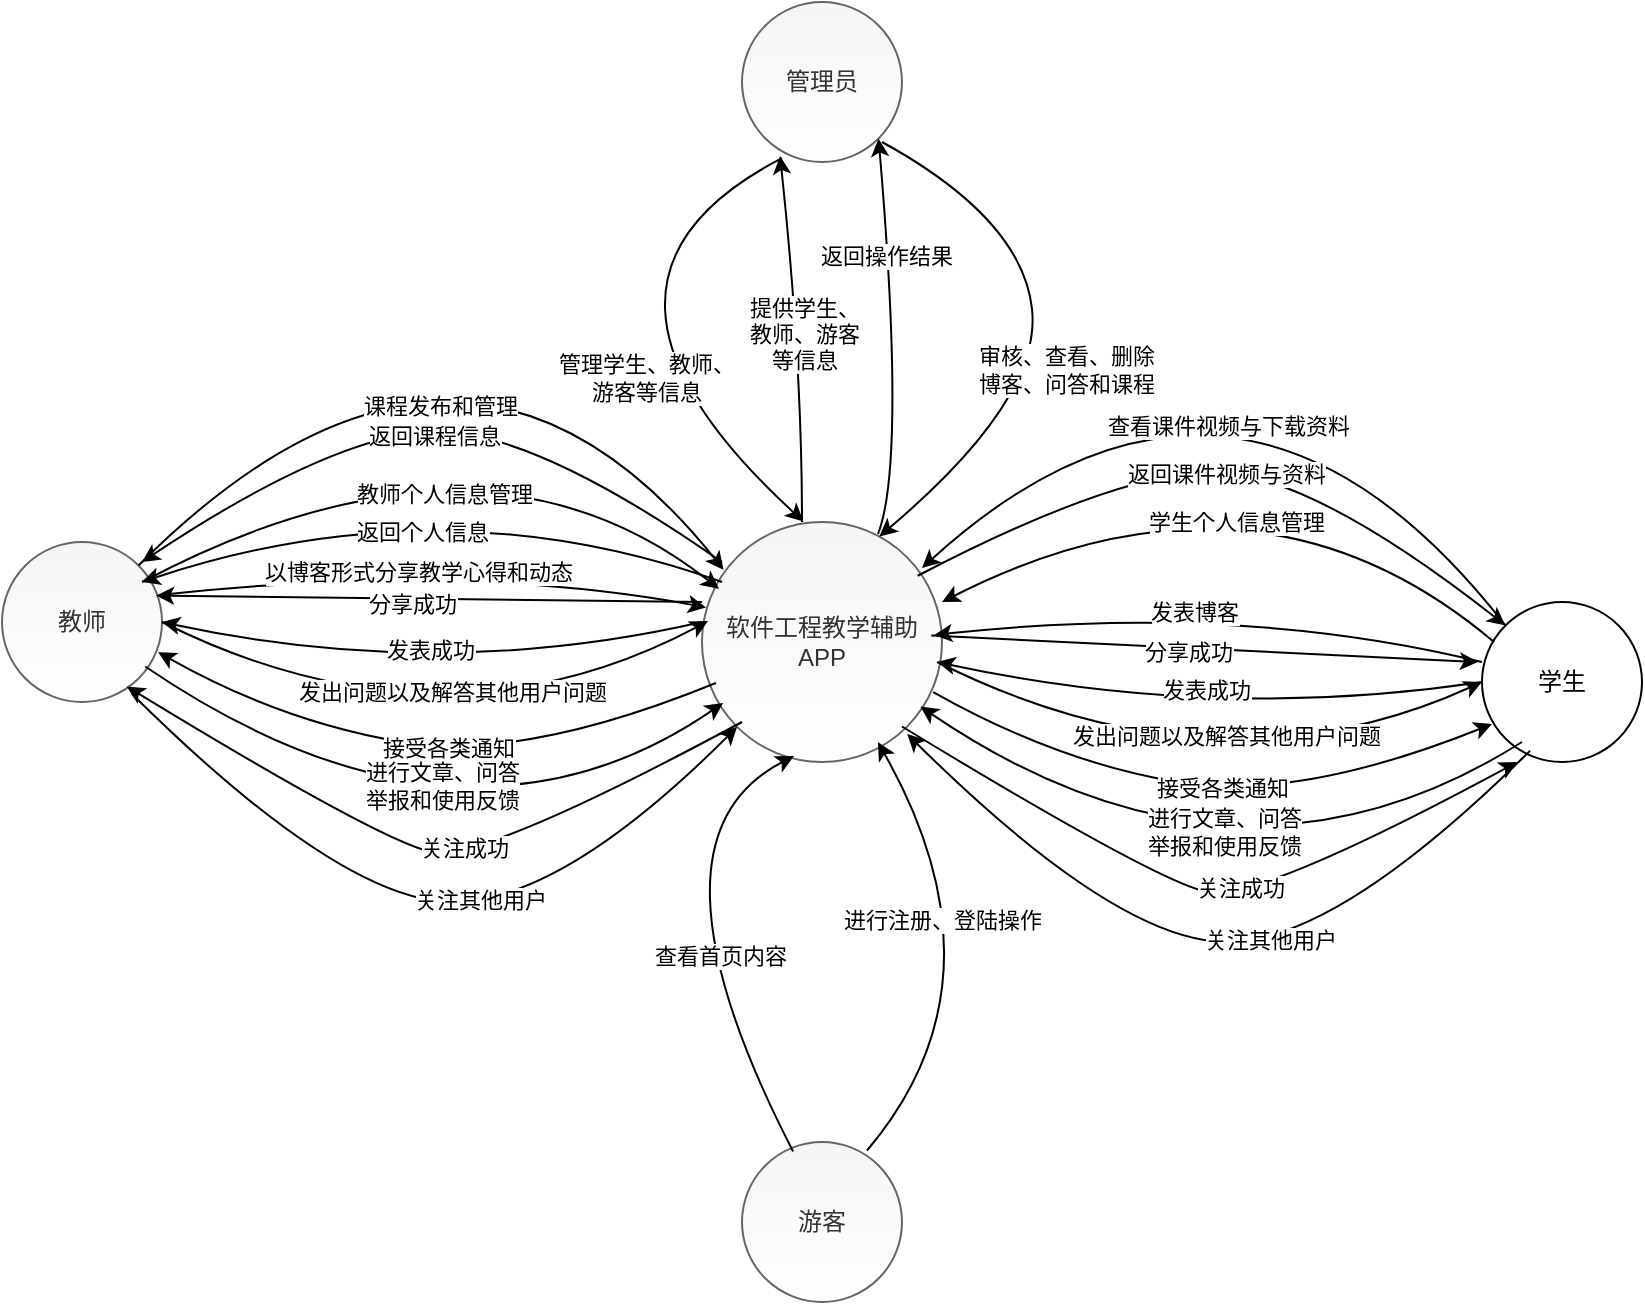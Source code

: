 <mxfile version="14.5.10" type="github">
  <diagram id="ENrdHGA6ciR_aMiSWiET" name="第 1 页">
    <mxGraphModel dx="1926" dy="683" grid="1" gridSize="10" guides="1" tooltips="1" connect="1" arrows="1" fold="1" page="1" pageScale="1" pageWidth="827" pageHeight="1169" math="0" shadow="0">
      <root>
        <mxCell id="0" />
        <mxCell id="1" parent="0" />
        <mxCell id="PPQkrluGTdYHS21OoN43-1" value="软件工程教学辅助APP" style="ellipse;whiteSpace=wrap;html=1;aspect=fixed;fillColor=#f5f5f5;strokeColor=#666666;fontColor=#333333;gradientColor=#ffffff;" vertex="1" parent="1">
          <mxGeometry x="260" y="270" width="120" height="120" as="geometry" />
        </mxCell>
        <mxCell id="PPQkrluGTdYHS21OoN43-2" value="管理员" style="ellipse;whiteSpace=wrap;html=1;aspect=fixed;fillColor=#f5f5f5;strokeColor=#666666;fontColor=#333333;gradientColor=#ffffff;" vertex="1" parent="1">
          <mxGeometry x="280" y="10" width="80" height="80" as="geometry" />
        </mxCell>
        <mxCell id="PPQkrluGTdYHS21OoN43-3" value="游客" style="ellipse;whiteSpace=wrap;html=1;aspect=fixed;fillColor=#f5f5f5;strokeColor=#666666;fontColor=#333333;gradientColor=#ffffff;" vertex="1" parent="1">
          <mxGeometry x="280" y="580" width="80" height="80" as="geometry" />
        </mxCell>
        <mxCell id="PPQkrluGTdYHS21OoN43-4" value="教师" style="ellipse;whiteSpace=wrap;html=1;aspect=fixed;fillColor=#f5f5f5;strokeColor=#666666;fontColor=#333333;gradientColor=#ffffff;" vertex="1" parent="1">
          <mxGeometry x="-90" y="280" width="80" height="80" as="geometry" />
        </mxCell>
        <mxCell id="PPQkrluGTdYHS21OoN43-5" value="学生" style="ellipse;whiteSpace=wrap;html=1;aspect=fixed;gradientColor=#ffffff;" vertex="1" parent="1">
          <mxGeometry x="650" y="310" width="80" height="80" as="geometry" />
        </mxCell>
        <mxCell id="PPQkrluGTdYHS21OoN43-15" value="" style="curved=1;endArrow=none;html=1;entryX=0.25;entryY=0.976;entryDx=0;entryDy=0;exitX=0.423;exitY=-0.002;exitDx=0;exitDy=0;exitPerimeter=0;endFill=0;startArrow=classic;startFill=1;entryPerimeter=0;" edge="1" parent="1" source="PPQkrluGTdYHS21OoN43-1" target="PPQkrluGTdYHS21OoN43-2">
          <mxGeometry width="50" height="50" relative="1" as="geometry">
            <mxPoint x="220" y="170" as="sourcePoint" />
            <mxPoint x="270" y="120" as="targetPoint" />
            <Array as="points">
              <mxPoint x="180" y="150" />
            </Array>
          </mxGeometry>
        </mxCell>
        <mxCell id="PPQkrluGTdYHS21OoN43-36" value="管理学生、教师、&lt;br&gt;游客等信息" style="edgeLabel;html=1;align=center;verticalAlign=middle;resizable=0;points=[];" vertex="1" connectable="0" parent="PPQkrluGTdYHS21OoN43-15">
          <mxGeometry x="-0.091" y="-14" relative="1" as="geometry">
            <mxPoint x="16" y="34" as="offset" />
          </mxGeometry>
        </mxCell>
        <mxCell id="PPQkrluGTdYHS21OoN43-16" value="" style="curved=1;endArrow=classic;html=1;entryX=0.238;entryY=0.963;entryDx=0;entryDy=0;entryPerimeter=0;" edge="1" parent="1" target="PPQkrluGTdYHS21OoN43-2">
          <mxGeometry width="50" height="50" relative="1" as="geometry">
            <mxPoint x="310" y="270" as="sourcePoint" />
            <mxPoint x="309" y="92" as="targetPoint" />
            <Array as="points">
              <mxPoint x="310" y="190" />
            </Array>
          </mxGeometry>
        </mxCell>
        <mxCell id="PPQkrluGTdYHS21OoN43-52" value="提供学生、&lt;br&gt;教师、游客&lt;br&gt;等信息" style="edgeLabel;html=1;align=center;verticalAlign=middle;resizable=0;points=[];" vertex="1" connectable="0" parent="PPQkrluGTdYHS21OoN43-16">
          <mxGeometry x="0.022" y="-2" relative="1" as="geometry">
            <mxPoint as="offset" />
          </mxGeometry>
        </mxCell>
        <mxCell id="PPQkrluGTdYHS21OoN43-17" value="" style="curved=1;endArrow=classic;html=1;entryX=0.071;entryY=0.279;entryDx=0;entryDy=0;entryPerimeter=0;" edge="1" parent="1" target="PPQkrluGTdYHS21OoN43-1">
          <mxGeometry width="50" height="50" relative="1" as="geometry">
            <mxPoint x="-20" y="300" as="sourcePoint" />
            <mxPoint x="150" y="310" as="targetPoint" />
            <Array as="points">
              <mxPoint x="150" y="210" />
            </Array>
          </mxGeometry>
        </mxCell>
        <mxCell id="PPQkrluGTdYHS21OoN43-56" value="教师个人信息管理" style="edgeLabel;html=1;align=center;verticalAlign=middle;resizable=0;points=[];" vertex="1" connectable="0" parent="PPQkrluGTdYHS21OoN43-17">
          <mxGeometry x="-0.102" y="-31" relative="1" as="geometry">
            <mxPoint as="offset" />
          </mxGeometry>
        </mxCell>
        <mxCell id="PPQkrluGTdYHS21OoN43-18" value="" style="curved=1;endArrow=classic;html=1;exitX=1;exitY=0;exitDx=0;exitDy=0;entryX=0.09;entryY=0.199;entryDx=0;entryDy=0;entryPerimeter=0;" edge="1" parent="1" source="PPQkrluGTdYHS21OoN43-4" target="PPQkrluGTdYHS21OoN43-1">
          <mxGeometry width="50" height="50" relative="1" as="geometry">
            <mxPoint x="40" y="270" as="sourcePoint" />
            <mxPoint x="270" y="300" as="targetPoint" />
            <Array as="points">
              <mxPoint x="140" y="130" />
            </Array>
          </mxGeometry>
        </mxCell>
        <mxCell id="PPQkrluGTdYHS21OoN43-41" value="课程发布和管理" style="edgeLabel;html=1;align=center;verticalAlign=middle;resizable=0;points=[];" vertex="1" connectable="0" parent="PPQkrluGTdYHS21OoN43-18">
          <mxGeometry x="-0.162" y="-29" relative="1" as="geometry">
            <mxPoint y="29" as="offset" />
          </mxGeometry>
        </mxCell>
        <mxCell id="PPQkrluGTdYHS21OoN43-19" value="" style="curved=1;endArrow=classic;html=1;exitX=0.981;exitY=0.331;exitDx=0;exitDy=0;exitPerimeter=0;entryX=0.017;entryY=0.356;entryDx=0;entryDy=0;entryPerimeter=0;" edge="1" parent="1" source="PPQkrluGTdYHS21OoN43-4" target="PPQkrluGTdYHS21OoN43-1">
          <mxGeometry width="50" height="50" relative="1" as="geometry">
            <mxPoint x="90" y="370" as="sourcePoint" />
            <mxPoint x="140" y="320" as="targetPoint" />
            <Array as="points">
              <mxPoint x="140" y="290" />
            </Array>
          </mxGeometry>
        </mxCell>
        <mxCell id="PPQkrluGTdYHS21OoN43-43" value="以博客形式分享教学心得和动态" style="edgeLabel;html=1;align=center;verticalAlign=middle;resizable=0;points=[];" vertex="1" connectable="0" parent="PPQkrluGTdYHS21OoN43-19">
          <mxGeometry x="-0.062" y="-2" relative="1" as="geometry">
            <mxPoint as="offset" />
          </mxGeometry>
        </mxCell>
        <mxCell id="PPQkrluGTdYHS21OoN43-20" value="" style="curved=1;endArrow=classic;html=1;entryX=0.025;entryY=0.413;entryDx=0;entryDy=0;entryPerimeter=0;" edge="1" parent="1" target="PPQkrluGTdYHS21OoN43-1">
          <mxGeometry width="50" height="50" relative="1" as="geometry">
            <mxPoint x="-10" y="320" as="sourcePoint" />
            <mxPoint x="180" y="330" as="targetPoint" />
            <Array as="points">
              <mxPoint x="130" y="390" />
            </Array>
          </mxGeometry>
        </mxCell>
        <mxCell id="PPQkrluGTdYHS21OoN43-61" value="发出问题以及解答其他用户问题" style="edgeLabel;html=1;align=center;verticalAlign=middle;resizable=0;points=[];" vertex="1" connectable="0" parent="PPQkrluGTdYHS21OoN43-20">
          <mxGeometry x="0.154" y="29" relative="1" as="geometry">
            <mxPoint as="offset" />
          </mxGeometry>
        </mxCell>
        <mxCell id="PPQkrluGTdYHS21OoN43-22" value="" style="curved=1;endArrow=none;html=1;exitX=0.975;exitY=0.688;exitDx=0;exitDy=0;exitPerimeter=0;entryX=0.058;entryY=0.671;entryDx=0;entryDy=0;entryPerimeter=0;startArrow=classic;startFill=1;endFill=0;" edge="1" parent="1" source="PPQkrluGTdYHS21OoN43-4" target="PPQkrluGTdYHS21OoN43-1">
          <mxGeometry width="50" height="50" relative="1" as="geometry">
            <mxPoint x="40" y="470" as="sourcePoint" />
            <mxPoint x="90" y="420" as="targetPoint" />
            <Array as="points">
              <mxPoint x="50" y="370" />
              <mxPoint x="170" y="390" />
            </Array>
          </mxGeometry>
        </mxCell>
        <mxCell id="PPQkrluGTdYHS21OoN43-46" value="接受各类通知" style="edgeLabel;html=1;align=center;verticalAlign=middle;resizable=0;points=[];" vertex="1" connectable="0" parent="PPQkrluGTdYHS21OoN43-22">
          <mxGeometry x="0.037" y="1" relative="1" as="geometry">
            <mxPoint as="offset" />
          </mxGeometry>
        </mxCell>
        <mxCell id="PPQkrluGTdYHS21OoN43-23" value="" style="curved=1;endArrow=classic;html=1;entryX=0.088;entryY=0.754;entryDx=0;entryDy=0;entryPerimeter=0;exitX=0.895;exitY=0.778;exitDx=0;exitDy=0;exitPerimeter=0;" edge="1" parent="1" source="PPQkrluGTdYHS21OoN43-4" target="PPQkrluGTdYHS21OoN43-1">
          <mxGeometry width="50" height="50" relative="1" as="geometry">
            <mxPoint x="-14" y="348" as="sourcePoint" />
            <mxPoint x="130" y="420" as="targetPoint" />
            <Array as="points">
              <mxPoint x="140" y="450" />
            </Array>
          </mxGeometry>
        </mxCell>
        <mxCell id="PPQkrluGTdYHS21OoN43-47" value="进行文章、问答&lt;br&gt;举报和使用反馈" style="edgeLabel;html=1;align=center;verticalAlign=middle;resizable=0;points=[];" vertex="1" connectable="0" parent="PPQkrluGTdYHS21OoN43-23">
          <mxGeometry x="-0.108" y="34" relative="1" as="geometry">
            <mxPoint as="offset" />
          </mxGeometry>
        </mxCell>
        <mxCell id="PPQkrluGTdYHS21OoN43-24" value="" style="curved=1;endArrow=classic;html=1;entryX=0;entryY=1;entryDx=0;entryDy=0;" edge="1" parent="1" target="PPQkrluGTdYHS21OoN43-1">
          <mxGeometry width="50" height="50" relative="1" as="geometry">
            <mxPoint x="-25" y="356" as="sourcePoint" />
            <mxPoint x="170" y="430" as="targetPoint" />
            <Array as="points">
              <mxPoint x="80" y="460" />
              <mxPoint x="190" y="460" />
            </Array>
          </mxGeometry>
        </mxCell>
        <mxCell id="PPQkrluGTdYHS21OoN43-48" value="关注其他用户" style="edgeLabel;html=1;align=center;verticalAlign=middle;resizable=0;points=[];" vertex="1" connectable="0" parent="PPQkrluGTdYHS21OoN43-24">
          <mxGeometry x="0.136" y="1" relative="1" as="geometry">
            <mxPoint as="offset" />
          </mxGeometry>
        </mxCell>
        <mxCell id="PPQkrluGTdYHS21OoN43-33" value="" style="curved=1;endArrow=classic;html=1;exitX=0.338;exitY=0.05;exitDx=0;exitDy=0;exitPerimeter=0;" edge="1" parent="1">
          <mxGeometry width="50" height="50" relative="1" as="geometry">
            <mxPoint x="305.56" y="584.72" as="sourcePoint" />
            <mxPoint x="306" y="387" as="targetPoint" />
            <Array as="points">
              <mxPoint x="225" y="428.72" />
            </Array>
          </mxGeometry>
        </mxCell>
        <mxCell id="PPQkrluGTdYHS21OoN43-39" value="查看首页内容" style="edgeLabel;html=1;align=center;verticalAlign=middle;resizable=0;points=[];" vertex="1" connectable="0" parent="PPQkrluGTdYHS21OoN43-33">
          <mxGeometry x="-0.215" y="-12" relative="1" as="geometry">
            <mxPoint as="offset" />
          </mxGeometry>
        </mxCell>
        <mxCell id="PPQkrluGTdYHS21OoN43-34" value="" style="curved=1;endArrow=classic;html=1;exitX=0.646;exitY=0.046;exitDx=0;exitDy=0;exitPerimeter=0;entryX=0.733;entryY=0.917;entryDx=0;entryDy=0;entryPerimeter=0;" edge="1" parent="1" target="PPQkrluGTdYHS21OoN43-1">
          <mxGeometry width="50" height="50" relative="1" as="geometry">
            <mxPoint x="342.52" y="584.24" as="sourcePoint" />
            <mxPoint x="346" y="390" as="targetPoint" />
            <Array as="points">
              <mxPoint x="415" y="498.72" />
            </Array>
          </mxGeometry>
        </mxCell>
        <mxCell id="PPQkrluGTdYHS21OoN43-40" value="进行注册、登陆操作" style="edgeLabel;html=1;align=center;verticalAlign=middle;resizable=0;points=[];" vertex="1" connectable="0" parent="PPQkrluGTdYHS21OoN43-34">
          <mxGeometry x="0.251" y="16" relative="1" as="geometry">
            <mxPoint as="offset" />
          </mxGeometry>
        </mxCell>
        <mxCell id="PPQkrluGTdYHS21OoN43-37" value="" style="curved=1;endArrow=none;html=1;endFill=0;startArrow=classic;startFill=1;exitX=0.739;exitY=0.06;exitDx=0;exitDy=0;exitPerimeter=0;" edge="1" parent="1" source="PPQkrluGTdYHS21OoN43-1">
          <mxGeometry width="50" height="50" relative="1" as="geometry">
            <mxPoint x="361" y="283" as="sourcePoint" />
            <mxPoint x="350" y="80" as="targetPoint" />
            <Array as="points">
              <mxPoint x="430" y="208.44" />
              <mxPoint x="420" y="118.44" />
            </Array>
          </mxGeometry>
        </mxCell>
        <mxCell id="PPQkrluGTdYHS21OoN43-38" value="&lt;span&gt;审核、查看、删除&lt;br&gt;博客、问答和课程&lt;/span&gt;" style="edgeLabel;html=1;align=center;verticalAlign=middle;resizable=0;points=[];" vertex="1" connectable="0" parent="PPQkrluGTdYHS21OoN43-37">
          <mxGeometry x="0.137" y="-9" relative="1" as="geometry">
            <mxPoint x="8" y="37" as="offset" />
          </mxGeometry>
        </mxCell>
        <mxCell id="PPQkrluGTdYHS21OoN43-51" value="" style="curved=1;endArrow=classic;html=1;entryX=1;entryY=1;entryDx=0;entryDy=0;" edge="1" parent="1" target="PPQkrluGTdYHS21OoN43-2">
          <mxGeometry width="50" height="50" relative="1" as="geometry">
            <mxPoint x="348" y="276" as="sourcePoint" />
            <mxPoint x="320" y="180" as="targetPoint" />
            <Array as="points">
              <mxPoint x="362" y="240" />
            </Array>
          </mxGeometry>
        </mxCell>
        <mxCell id="PPQkrluGTdYHS21OoN43-53" value="返回操作结果" style="edgeLabel;html=1;align=center;verticalAlign=middle;resizable=0;points=[];" vertex="1" connectable="0" parent="PPQkrluGTdYHS21OoN43-51">
          <mxGeometry x="0.414" y="2" relative="1" as="geometry">
            <mxPoint as="offset" />
          </mxGeometry>
        </mxCell>
        <mxCell id="PPQkrluGTdYHS21OoN43-54" value="" style="curved=1;endArrow=none;html=1;startArrow=classic;startFill=1;endFill=0;entryX=0.083;entryY=0.167;entryDx=0;entryDy=0;entryPerimeter=0;" edge="1" parent="1" target="PPQkrluGTdYHS21OoN43-1">
          <mxGeometry width="50" height="50" relative="1" as="geometry">
            <mxPoint x="-20" y="290" as="sourcePoint" />
            <mxPoint x="270" y="300" as="targetPoint" />
            <Array as="points">
              <mxPoint x="70" y="230" />
              <mxPoint x="170" y="220" />
            </Array>
          </mxGeometry>
        </mxCell>
        <mxCell id="PPQkrluGTdYHS21OoN43-55" value="返回课程信息" style="edgeLabel;html=1;align=center;verticalAlign=middle;resizable=0;points=[];" vertex="1" connectable="0" parent="PPQkrluGTdYHS21OoN43-54">
          <mxGeometry x="-0.011" y="-2" relative="1" as="geometry">
            <mxPoint as="offset" />
          </mxGeometry>
        </mxCell>
        <mxCell id="PPQkrluGTdYHS21OoN43-57" value="" style="curved=1;endArrow=none;html=1;endFill=0;startArrow=classic;startFill=1;" edge="1" parent="1">
          <mxGeometry width="50" height="50" relative="1" as="geometry">
            <mxPoint x="-20" y="300" as="sourcePoint" />
            <mxPoint x="270" y="300" as="targetPoint" />
            <Array as="points">
              <mxPoint x="130" y="250" />
            </Array>
          </mxGeometry>
        </mxCell>
        <mxCell id="PPQkrluGTdYHS21OoN43-58" value="返回个人信息" style="edgeLabel;html=1;align=center;verticalAlign=middle;resizable=0;points=[];" vertex="1" connectable="0" parent="PPQkrluGTdYHS21OoN43-57">
          <mxGeometry x="-0.08" y="-20" relative="1" as="geometry">
            <mxPoint as="offset" />
          </mxGeometry>
        </mxCell>
        <mxCell id="PPQkrluGTdYHS21OoN43-59" value="" style="curved=1;endArrow=none;html=1;endFill=0;startArrow=classic;startFill=1;exitX=0.963;exitY=0.335;exitDx=0;exitDy=0;exitPerimeter=0;" edge="1" parent="1" source="PPQkrluGTdYHS21OoN43-4">
          <mxGeometry width="50" height="50" relative="1" as="geometry">
            <mxPoint x="-10" y="310" as="sourcePoint" />
            <mxPoint x="260" y="310" as="targetPoint" />
            <Array as="points" />
          </mxGeometry>
        </mxCell>
        <mxCell id="PPQkrluGTdYHS21OoN43-60" value="分享成功" style="edgeLabel;html=1;align=center;verticalAlign=middle;resizable=0;points=[];" vertex="1" connectable="0" parent="PPQkrluGTdYHS21OoN43-59">
          <mxGeometry x="-0.062" y="-2" relative="1" as="geometry">
            <mxPoint as="offset" />
          </mxGeometry>
        </mxCell>
        <mxCell id="PPQkrluGTdYHS21OoN43-62" value="" style="curved=1;endArrow=none;html=1;entryX=0;entryY=0.417;entryDx=0;entryDy=0;entryPerimeter=0;startArrow=classic;startFill=1;endFill=0;" edge="1" parent="1" target="PPQkrluGTdYHS21OoN43-1">
          <mxGeometry width="50" height="50" relative="1" as="geometry">
            <mxPoint x="-10" y="320" as="sourcePoint" />
            <mxPoint x="-50" y="440" as="targetPoint" />
            <Array as="points">
              <mxPoint x="130" y="350" />
            </Array>
          </mxGeometry>
        </mxCell>
        <mxCell id="PPQkrluGTdYHS21OoN43-64" value="发表成功" style="edgeLabel;html=1;align=center;verticalAlign=middle;resizable=0;points=[];" vertex="1" connectable="0" parent="PPQkrluGTdYHS21OoN43-62">
          <mxGeometry x="-0.032" y="15" relative="1" as="geometry">
            <mxPoint as="offset" />
          </mxGeometry>
        </mxCell>
        <mxCell id="PPQkrluGTdYHS21OoN43-65" value="" style="curved=1;endArrow=none;html=1;exitX=0.78;exitY=0.903;exitDx=0;exitDy=0;exitPerimeter=0;startArrow=classic;startFill=1;endFill=0;" edge="1" parent="1" source="PPQkrluGTdYHS21OoN43-4">
          <mxGeometry width="50" height="50" relative="1" as="geometry">
            <mxPoint x="20" y="530" as="sourcePoint" />
            <mxPoint x="280" y="370" as="targetPoint" />
            <Array as="points">
              <mxPoint x="100" y="430" />
              <mxPoint x="150" y="440" />
            </Array>
          </mxGeometry>
        </mxCell>
        <mxCell id="PPQkrluGTdYHS21OoN43-66" value="关注成功" style="edgeLabel;html=1;align=center;verticalAlign=middle;resizable=0;points=[];" vertex="1" connectable="0" parent="PPQkrluGTdYHS21OoN43-65">
          <mxGeometry x="0.091" y="5" relative="1" as="geometry">
            <mxPoint as="offset" />
          </mxGeometry>
        </mxCell>
        <mxCell id="PPQkrluGTdYHS21OoN43-67" value="" style="curved=1;endArrow=none;html=1;endFill=0;startArrow=classic;startFill=1;" edge="1" parent="1">
          <mxGeometry width="50" height="50" relative="1" as="geometry">
            <mxPoint x="380" y="310" as="sourcePoint" />
            <mxPoint x="656" y="330" as="targetPoint" />
            <Array as="points">
              <mxPoint x="537.6" y="230" />
            </Array>
          </mxGeometry>
        </mxCell>
        <mxCell id="PPQkrluGTdYHS21OoN43-68" value="学生个人信息管理" style="edgeLabel;html=1;align=center;verticalAlign=middle;resizable=0;points=[];" vertex="1" connectable="0" parent="PPQkrluGTdYHS21OoN43-67">
          <mxGeometry x="-0.102" y="-31" relative="1" as="geometry">
            <mxPoint as="offset" />
          </mxGeometry>
        </mxCell>
        <mxCell id="PPQkrluGTdYHS21OoN43-69" value="" style="curved=1;endArrow=none;html=1;entryX=0;entryY=0;entryDx=0;entryDy=0;startArrow=classic;startFill=1;endFill=0;" edge="1" parent="1" target="PPQkrluGTdYHS21OoN43-5">
          <mxGeometry width="50" height="50" relative="1" as="geometry">
            <mxPoint x="370" y="293" as="sourcePoint" />
            <mxPoint x="658.4" y="313.88" as="targetPoint" />
            <Array as="points">
              <mxPoint x="527.6" y="150" />
            </Array>
          </mxGeometry>
        </mxCell>
        <mxCell id="PPQkrluGTdYHS21OoN43-70" value="查看课件视频与下载资料" style="edgeLabel;html=1;align=center;verticalAlign=middle;resizable=0;points=[];" vertex="1" connectable="0" parent="PPQkrluGTdYHS21OoN43-69">
          <mxGeometry x="-0.162" y="-29" relative="1" as="geometry">
            <mxPoint y="29" as="offset" />
          </mxGeometry>
        </mxCell>
        <mxCell id="PPQkrluGTdYHS21OoN43-71" value="" style="curved=1;endArrow=none;html=1;exitX=0.981;exitY=0.331;exitDx=0;exitDy=0;exitPerimeter=0;startArrow=classic;startFill=1;endFill=0;" edge="1" parent="1">
          <mxGeometry width="50" height="50" relative="1" as="geometry">
            <mxPoint x="376.08" y="326.48" as="sourcePoint" />
            <mxPoint x="650" y="340" as="targetPoint" />
            <Array as="points">
              <mxPoint x="527.6" y="310" />
            </Array>
          </mxGeometry>
        </mxCell>
        <mxCell id="PPQkrluGTdYHS21OoN43-72" value="发表博客" style="edgeLabel;html=1;align=center;verticalAlign=middle;resizable=0;points=[];" vertex="1" connectable="0" parent="PPQkrluGTdYHS21OoN43-71">
          <mxGeometry x="-0.062" y="-2" relative="1" as="geometry">
            <mxPoint as="offset" />
          </mxGeometry>
        </mxCell>
        <mxCell id="PPQkrluGTdYHS21OoN43-73" value="" style="curved=1;endArrow=classic;html=1;entryX=0;entryY=0.5;entryDx=0;entryDy=0;" edge="1" parent="1" target="PPQkrluGTdYHS21OoN43-5">
          <mxGeometry width="50" height="50" relative="1" as="geometry">
            <mxPoint x="377.6" y="340" as="sourcePoint" />
            <mxPoint x="650.6" y="339.56" as="targetPoint" />
            <Array as="points">
              <mxPoint x="517.6" y="410" />
            </Array>
          </mxGeometry>
        </mxCell>
        <mxCell id="PPQkrluGTdYHS21OoN43-74" value="发出问题以及解答其他用户问题" style="edgeLabel;html=1;align=center;verticalAlign=middle;resizable=0;points=[];" vertex="1" connectable="0" parent="PPQkrluGTdYHS21OoN43-73">
          <mxGeometry x="0.154" y="29" relative="1" as="geometry">
            <mxPoint as="offset" />
          </mxGeometry>
        </mxCell>
        <mxCell id="PPQkrluGTdYHS21OoN43-75" value="" style="curved=1;endArrow=classic;html=1;exitX=0.975;exitY=0.688;exitDx=0;exitDy=0;exitPerimeter=0;" edge="1" parent="1">
          <mxGeometry width="50" height="50" relative="1" as="geometry">
            <mxPoint x="375.6" y="355.04" as="sourcePoint" />
            <mxPoint x="655" y="371" as="targetPoint" />
            <Array as="points">
              <mxPoint x="437.6" y="390" />
              <mxPoint x="557.6" y="410" />
            </Array>
          </mxGeometry>
        </mxCell>
        <mxCell id="PPQkrluGTdYHS21OoN43-76" value="接受各类通知" style="edgeLabel;html=1;align=center;verticalAlign=middle;resizable=0;points=[];" vertex="1" connectable="0" parent="PPQkrluGTdYHS21OoN43-75">
          <mxGeometry x="0.037" y="1" relative="1" as="geometry">
            <mxPoint as="offset" />
          </mxGeometry>
        </mxCell>
        <mxCell id="PPQkrluGTdYHS21OoN43-77" value="" style="curved=1;endArrow=none;html=1;exitX=0.895;exitY=0.778;exitDx=0;exitDy=0;exitPerimeter=0;endFill=0;startArrow=classic;startFill=1;" edge="1" parent="1">
          <mxGeometry width="50" height="50" relative="1" as="geometry">
            <mxPoint x="369.2" y="362.24" as="sourcePoint" />
            <mxPoint x="670" y="380" as="targetPoint" />
            <Array as="points">
              <mxPoint x="527.6" y="470" />
            </Array>
          </mxGeometry>
        </mxCell>
        <mxCell id="PPQkrluGTdYHS21OoN43-78" value="进行文章、问答&lt;br&gt;举报和使用反馈" style="edgeLabel;html=1;align=center;verticalAlign=middle;resizable=0;points=[];" vertex="1" connectable="0" parent="PPQkrluGTdYHS21OoN43-77">
          <mxGeometry x="-0.108" y="34" relative="1" as="geometry">
            <mxPoint as="offset" />
          </mxGeometry>
        </mxCell>
        <mxCell id="PPQkrluGTdYHS21OoN43-79" value="" style="curved=1;endArrow=none;html=1;entryX=0.301;entryY=0.929;entryDx=0;entryDy=0;entryPerimeter=0;endFill=0;startArrow=classic;startFill=1;" edge="1" parent="1" target="PPQkrluGTdYHS21OoN43-5">
          <mxGeometry width="50" height="50" relative="1" as="geometry">
            <mxPoint x="362.6" y="376" as="sourcePoint" />
            <mxPoint x="665.174" y="392.426" as="targetPoint" />
            <Array as="points">
              <mxPoint x="467.6" y="480" />
              <mxPoint x="577.6" y="480" />
            </Array>
          </mxGeometry>
        </mxCell>
        <mxCell id="PPQkrluGTdYHS21OoN43-80" value="关注其他用户" style="edgeLabel;html=1;align=center;verticalAlign=middle;resizable=0;points=[];" vertex="1" connectable="0" parent="PPQkrluGTdYHS21OoN43-79">
          <mxGeometry x="0.136" y="1" relative="1" as="geometry">
            <mxPoint as="offset" />
          </mxGeometry>
        </mxCell>
        <mxCell id="PPQkrluGTdYHS21OoN43-81" value="" style="curved=1;endArrow=classic;html=1;startArrow=none;startFill=0;endFill=1;entryX=0;entryY=0;entryDx=0;entryDy=0;exitX=0.899;exitY=0.224;exitDx=0;exitDy=0;exitPerimeter=0;" edge="1" parent="1" source="PPQkrluGTdYHS21OoN43-1" target="PPQkrluGTdYHS21OoN43-5">
          <mxGeometry width="50" height="50" relative="1" as="geometry">
            <mxPoint x="367.6" y="310" as="sourcePoint" />
            <mxPoint x="657.56" y="310.04" as="targetPoint" />
            <Array as="points">
              <mxPoint x="457.6" y="250" />
              <mxPoint x="557.6" y="240" />
            </Array>
          </mxGeometry>
        </mxCell>
        <mxCell id="PPQkrluGTdYHS21OoN43-82" value="返回课件视频与资料" style="edgeLabel;html=1;align=center;verticalAlign=middle;resizable=0;points=[];" vertex="1" connectable="0" parent="PPQkrluGTdYHS21OoN43-81">
          <mxGeometry x="-0.011" y="-2" relative="1" as="geometry">
            <mxPoint as="offset" />
          </mxGeometry>
        </mxCell>
        <mxCell id="PPQkrluGTdYHS21OoN43-83" value="" style="curved=1;endArrow=classic;html=1;endFill=1;startArrow=none;startFill=0;exitX=0.963;exitY=0.335;exitDx=0;exitDy=0;exitPerimeter=0;" edge="1" parent="1">
          <mxGeometry width="50" height="50" relative="1" as="geometry">
            <mxPoint x="374.64" y="326.8" as="sourcePoint" />
            <mxPoint x="648" y="340" as="targetPoint" />
            <Array as="points" />
          </mxGeometry>
        </mxCell>
        <mxCell id="PPQkrluGTdYHS21OoN43-84" value="分享成功" style="edgeLabel;html=1;align=center;verticalAlign=middle;resizable=0;points=[];" vertex="1" connectable="0" parent="PPQkrluGTdYHS21OoN43-83">
          <mxGeometry x="-0.062" y="-2" relative="1" as="geometry">
            <mxPoint as="offset" />
          </mxGeometry>
        </mxCell>
        <mxCell id="PPQkrluGTdYHS21OoN43-85" value="" style="curved=1;endArrow=none;html=1;entryX=0;entryY=0.5;entryDx=0;entryDy=0;startArrow=classic;startFill=1;endFill=0;" edge="1" parent="1" target="PPQkrluGTdYHS21OoN43-5">
          <mxGeometry width="50" height="50" relative="1" as="geometry">
            <mxPoint x="377.6" y="340" as="sourcePoint" />
            <mxPoint x="647.6" y="340.04" as="targetPoint" />
            <Array as="points">
              <mxPoint x="517.6" y="370" />
            </Array>
          </mxGeometry>
        </mxCell>
        <mxCell id="PPQkrluGTdYHS21OoN43-86" value="发表成功" style="edgeLabel;html=1;align=center;verticalAlign=middle;resizable=0;points=[];" vertex="1" connectable="0" parent="PPQkrluGTdYHS21OoN43-85">
          <mxGeometry x="-0.032" y="15" relative="1" as="geometry">
            <mxPoint as="offset" />
          </mxGeometry>
        </mxCell>
        <mxCell id="PPQkrluGTdYHS21OoN43-87" value="" style="curved=1;endArrow=classic;html=1;exitX=0.78;exitY=0.903;exitDx=0;exitDy=0;exitPerimeter=0;startArrow=none;startFill=0;endFill=1;" edge="1" parent="1">
          <mxGeometry width="50" height="50" relative="1" as="geometry">
            <mxPoint x="360.0" y="372.24" as="sourcePoint" />
            <mxPoint x="667.6" y="390" as="targetPoint" />
            <Array as="points">
              <mxPoint x="487.6" y="450" />
              <mxPoint x="537.6" y="460" />
            </Array>
          </mxGeometry>
        </mxCell>
        <mxCell id="PPQkrluGTdYHS21OoN43-88" value="关注成功" style="edgeLabel;html=1;align=center;verticalAlign=middle;resizable=0;points=[];" vertex="1" connectable="0" parent="PPQkrluGTdYHS21OoN43-87">
          <mxGeometry x="0.091" y="5" relative="1" as="geometry">
            <mxPoint as="offset" />
          </mxGeometry>
        </mxCell>
      </root>
    </mxGraphModel>
  </diagram>
</mxfile>
